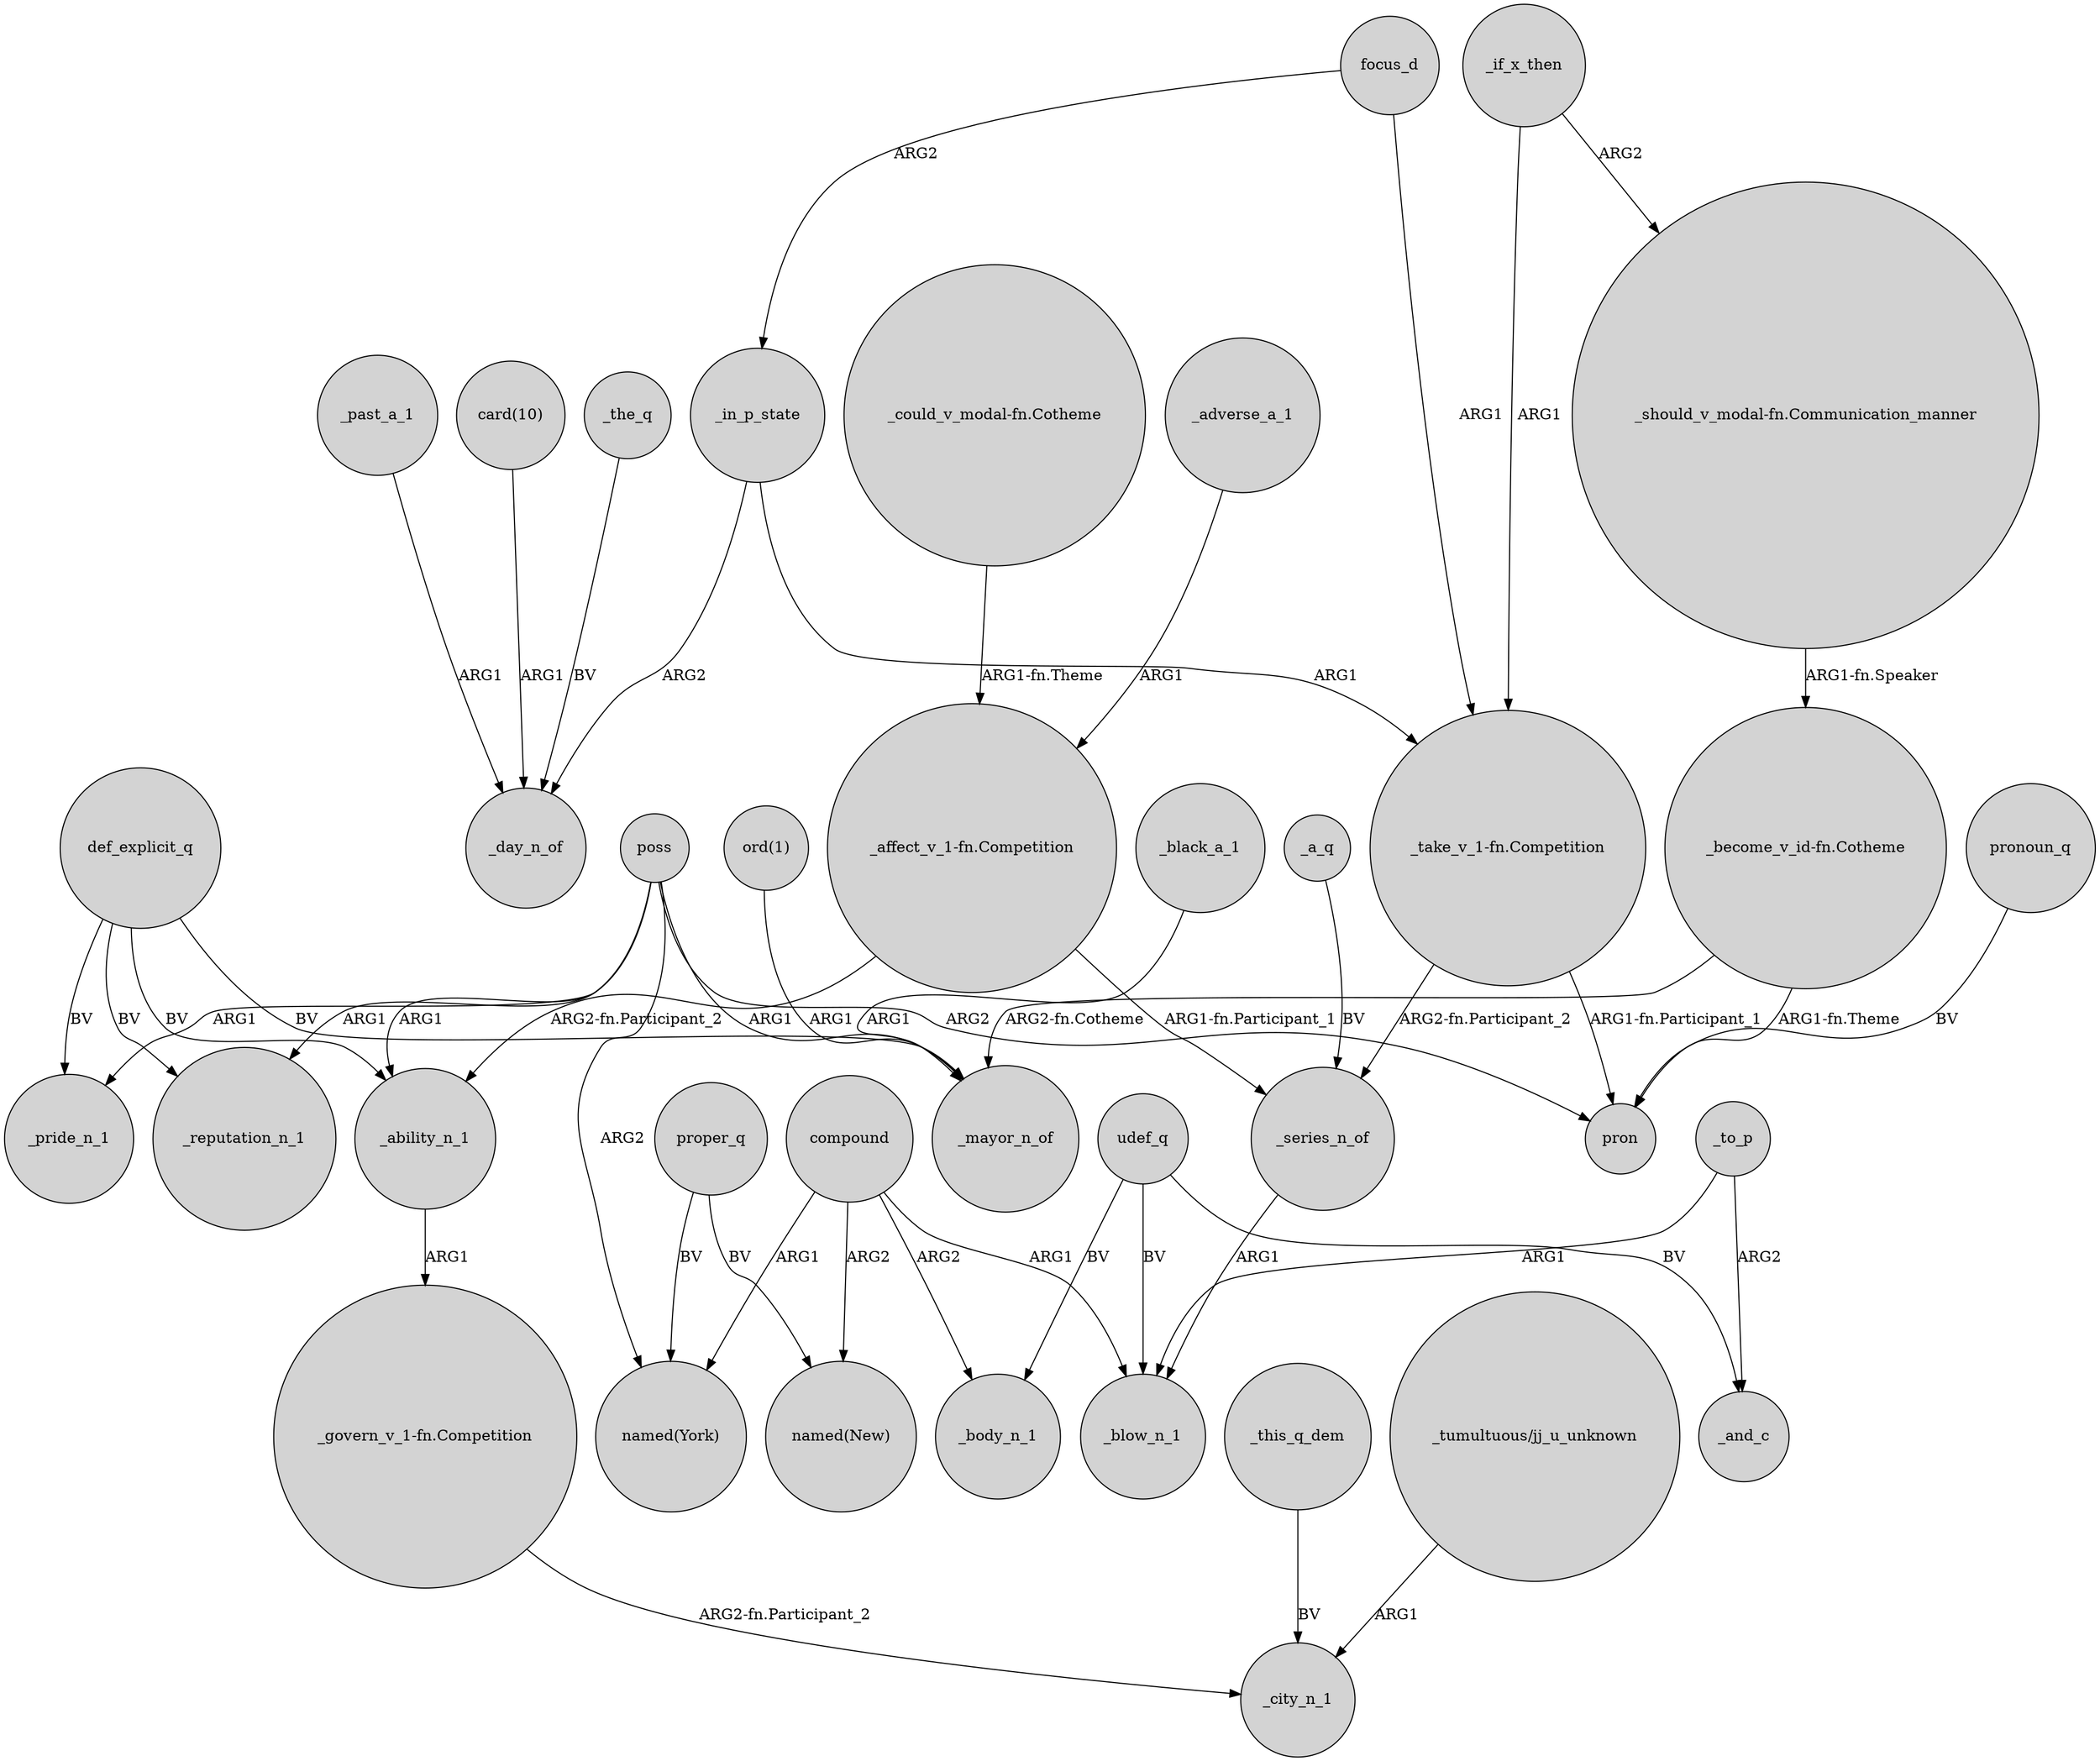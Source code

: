 digraph {
	node [shape=circle style=filled]
	focus_d -> _in_p_state [label=ARG2]
	_this_q_dem -> _city_n_1 [label=BV]
	compound -> "named(New)" [label=ARG2]
	"card(10)" -> _day_n_of [label=ARG1]
	proper_q -> "named(New)" [label=BV]
	poss -> _reputation_n_1 [label=ARG1]
	def_explicit_q -> _pride_n_1 [label=BV]
	_series_n_of -> _blow_n_1 [label=ARG1]
	_in_p_state -> _day_n_of [label=ARG2]
	_black_a_1 -> _mayor_n_of [label=ARG1]
	_to_p -> _blow_n_1 [label=ARG1]
	"_affect_v_1-fn.Competition" -> _ability_n_1 [label="ARG2-fn.Participant_2"]
	udef_q -> _and_c [label=BV]
	poss -> _mayor_n_of [label=ARG1]
	def_explicit_q -> _reputation_n_1 [label=BV]
	_a_q -> _series_n_of [label=BV]
	udef_q -> _blow_n_1 [label=BV]
	"ord(1)" -> _mayor_n_of [label=ARG1]
	proper_q -> "named(York)" [label=BV]
	poss -> _pride_n_1 [label=ARG1]
	"_govern_v_1-fn.Competition" -> _city_n_1 [label="ARG2-fn.Participant_2"]
	focus_d -> "_take_v_1-fn.Competition" [label=ARG1]
	poss -> _ability_n_1 [label=ARG1]
	pronoun_q -> pron [label=BV]
	_if_x_then -> "_should_v_modal-fn.Communication_manner" [label=ARG2]
	poss -> pron [label=ARG2]
	"_could_v_modal-fn.Cotheme" -> "_affect_v_1-fn.Competition" [label="ARG1-fn.Theme"]
	_adverse_a_1 -> "_affect_v_1-fn.Competition" [label=ARG1]
	_to_p -> _and_c [label=ARG2]
	_the_q -> _day_n_of [label=BV]
	"_should_v_modal-fn.Communication_manner" -> "_become_v_id-fn.Cotheme" [label="ARG1-fn.Speaker"]
	_if_x_then -> "_take_v_1-fn.Competition" [label=ARG1]
	compound -> _body_n_1 [label=ARG2]
	"_take_v_1-fn.Competition" -> pron [label="ARG1-fn.Participant_1"]
	def_explicit_q -> _ability_n_1 [label=BV]
	poss -> "named(York)" [label=ARG2]
	"_become_v_id-fn.Cotheme" -> _mayor_n_of [label="ARG2-fn.Cotheme"]
	_past_a_1 -> _day_n_of [label=ARG1]
	def_explicit_q -> _mayor_n_of [label=BV]
	_in_p_state -> "_take_v_1-fn.Competition" [label=ARG1]
	"_affect_v_1-fn.Competition" -> _series_n_of [label="ARG1-fn.Participant_1"]
	"_take_v_1-fn.Competition" -> _series_n_of [label="ARG2-fn.Participant_2"]
	_ability_n_1 -> "_govern_v_1-fn.Competition" [label=ARG1]
	"_become_v_id-fn.Cotheme" -> pron [label="ARG1-fn.Theme"]
	compound -> "named(York)" [label=ARG1]
	"_tumultuous/jj_u_unknown" -> _city_n_1 [label=ARG1]
	udef_q -> _body_n_1 [label=BV]
	compound -> _blow_n_1 [label=ARG1]
}

